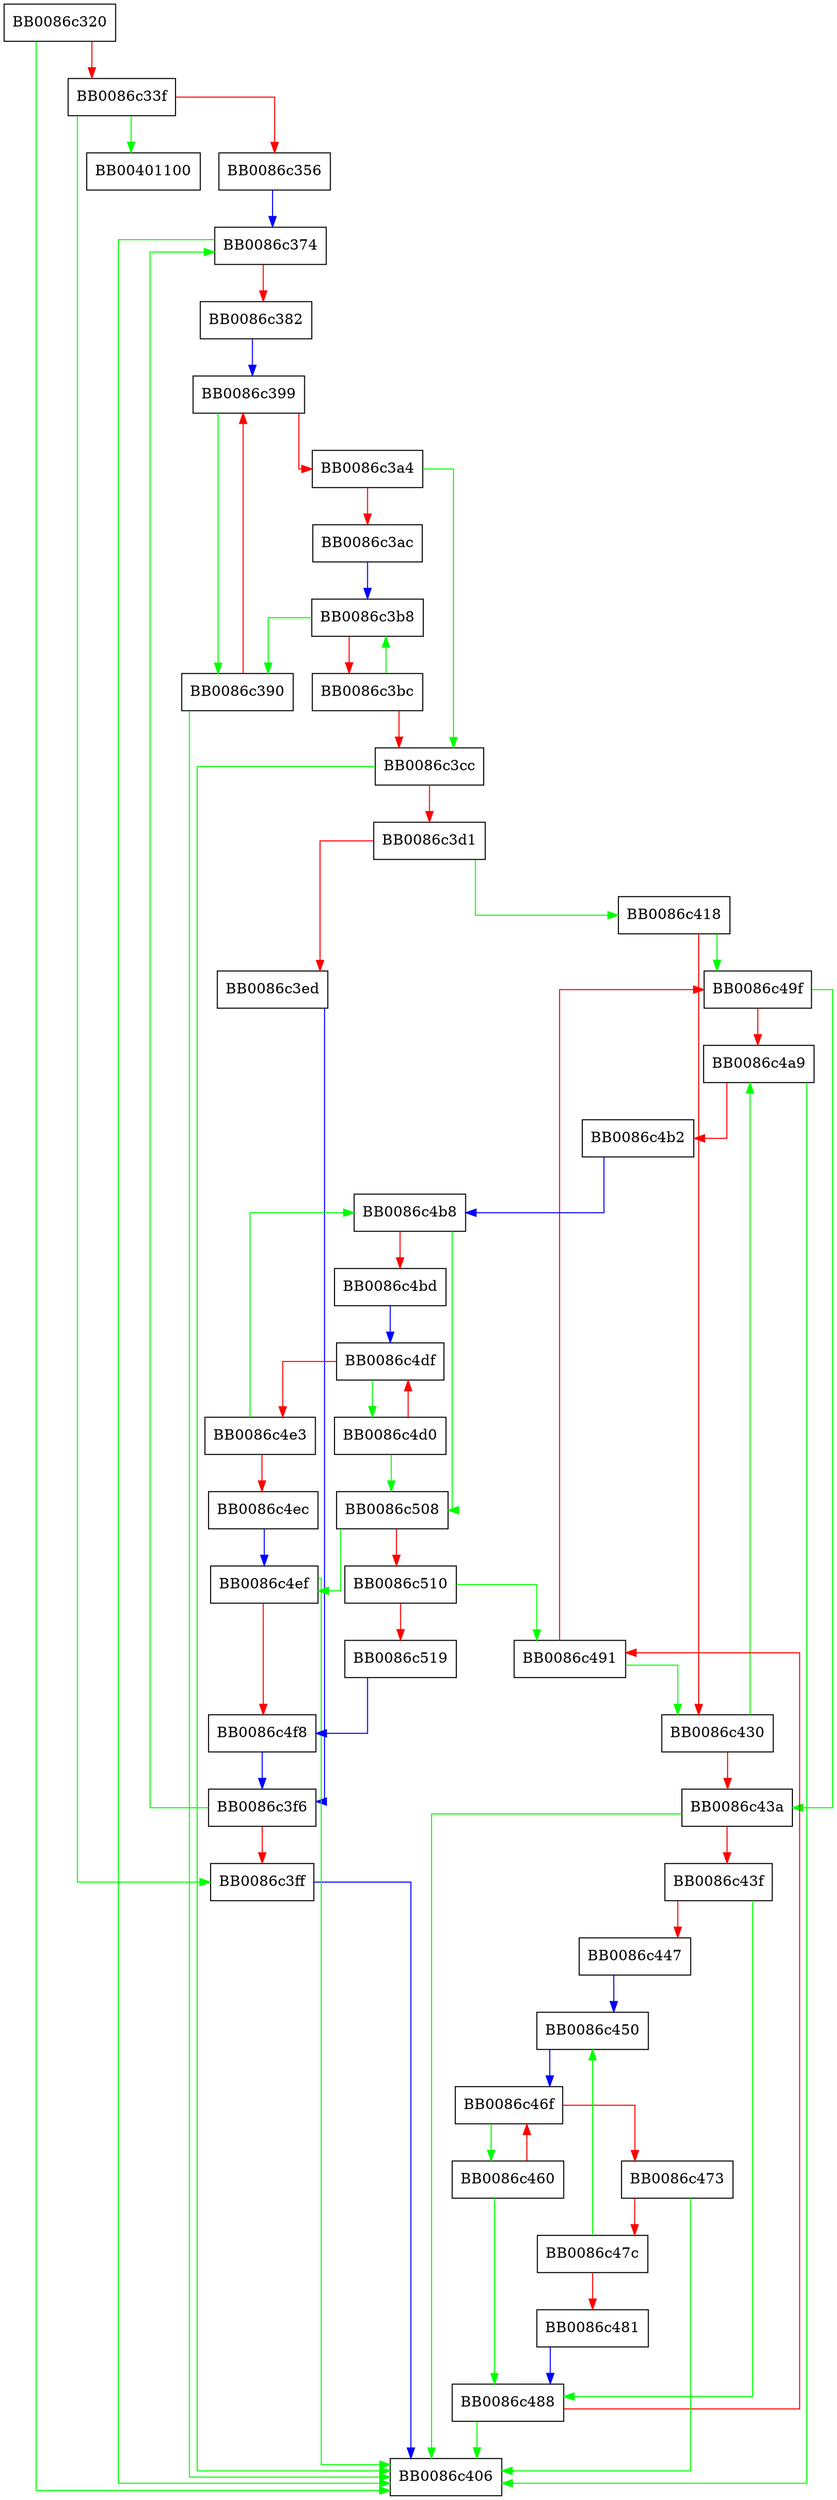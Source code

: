 digraph __correctly_grouped_prefixmb {
  node [shape="box"];
  graph [splines=ortho];
  BB0086c320 -> BB0086c406 [color="green"];
  BB0086c320 -> BB0086c33f [color="red"];
  BB0086c33f -> BB00401100 [color="green"];
  BB0086c33f -> BB0086c3ff [color="green"];
  BB0086c33f -> BB0086c356 [color="red"];
  BB0086c356 -> BB0086c374 [color="blue"];
  BB0086c374 -> BB0086c406 [color="green"];
  BB0086c374 -> BB0086c382 [color="red"];
  BB0086c382 -> BB0086c399 [color="blue"];
  BB0086c390 -> BB0086c406 [color="green"];
  BB0086c390 -> BB0086c399 [color="red"];
  BB0086c399 -> BB0086c390 [color="green"];
  BB0086c399 -> BB0086c3a4 [color="red"];
  BB0086c3a4 -> BB0086c3cc [color="green"];
  BB0086c3a4 -> BB0086c3ac [color="red"];
  BB0086c3ac -> BB0086c3b8 [color="blue"];
  BB0086c3b8 -> BB0086c390 [color="green"];
  BB0086c3b8 -> BB0086c3bc [color="red"];
  BB0086c3bc -> BB0086c3b8 [color="green"];
  BB0086c3bc -> BB0086c3cc [color="red"];
  BB0086c3cc -> BB0086c406 [color="green"];
  BB0086c3cc -> BB0086c3d1 [color="red"];
  BB0086c3d1 -> BB0086c418 [color="green"];
  BB0086c3d1 -> BB0086c3ed [color="red"];
  BB0086c3ed -> BB0086c3f6 [color="blue"];
  BB0086c3f6 -> BB0086c374 [color="green"];
  BB0086c3f6 -> BB0086c3ff [color="red"];
  BB0086c3ff -> BB0086c406 [color="blue"];
  BB0086c418 -> BB0086c49f [color="green"];
  BB0086c418 -> BB0086c430 [color="red"];
  BB0086c430 -> BB0086c4a9 [color="green"];
  BB0086c430 -> BB0086c43a [color="red"];
  BB0086c43a -> BB0086c406 [color="green"];
  BB0086c43a -> BB0086c43f [color="red"];
  BB0086c43f -> BB0086c488 [color="green"];
  BB0086c43f -> BB0086c447 [color="red"];
  BB0086c447 -> BB0086c450 [color="blue"];
  BB0086c450 -> BB0086c46f [color="blue"];
  BB0086c460 -> BB0086c488 [color="green"];
  BB0086c460 -> BB0086c46f [color="red"];
  BB0086c46f -> BB0086c460 [color="green"];
  BB0086c46f -> BB0086c473 [color="red"];
  BB0086c473 -> BB0086c406 [color="green"];
  BB0086c473 -> BB0086c47c [color="red"];
  BB0086c47c -> BB0086c450 [color="green"];
  BB0086c47c -> BB0086c481 [color="red"];
  BB0086c481 -> BB0086c488 [color="blue"];
  BB0086c488 -> BB0086c406 [color="green"];
  BB0086c488 -> BB0086c491 [color="red"];
  BB0086c491 -> BB0086c430 [color="green"];
  BB0086c491 -> BB0086c49f [color="red"];
  BB0086c49f -> BB0086c43a [color="green"];
  BB0086c49f -> BB0086c4a9 [color="red"];
  BB0086c4a9 -> BB0086c406 [color="green"];
  BB0086c4a9 -> BB0086c4b2 [color="red"];
  BB0086c4b2 -> BB0086c4b8 [color="blue"];
  BB0086c4b8 -> BB0086c508 [color="green"];
  BB0086c4b8 -> BB0086c4bd [color="red"];
  BB0086c4bd -> BB0086c4df [color="blue"];
  BB0086c4d0 -> BB0086c508 [color="green"];
  BB0086c4d0 -> BB0086c4df [color="red"];
  BB0086c4df -> BB0086c4d0 [color="green"];
  BB0086c4df -> BB0086c4e3 [color="red"];
  BB0086c4e3 -> BB0086c4b8 [color="green"];
  BB0086c4e3 -> BB0086c4ec [color="red"];
  BB0086c4ec -> BB0086c4ef [color="blue"];
  BB0086c4ef -> BB0086c406 [color="green"];
  BB0086c4ef -> BB0086c4f8 [color="red"];
  BB0086c4f8 -> BB0086c3f6 [color="blue"];
  BB0086c508 -> BB0086c4ef [color="green"];
  BB0086c508 -> BB0086c510 [color="red"];
  BB0086c510 -> BB0086c491 [color="green"];
  BB0086c510 -> BB0086c519 [color="red"];
  BB0086c519 -> BB0086c4f8 [color="blue"];
}